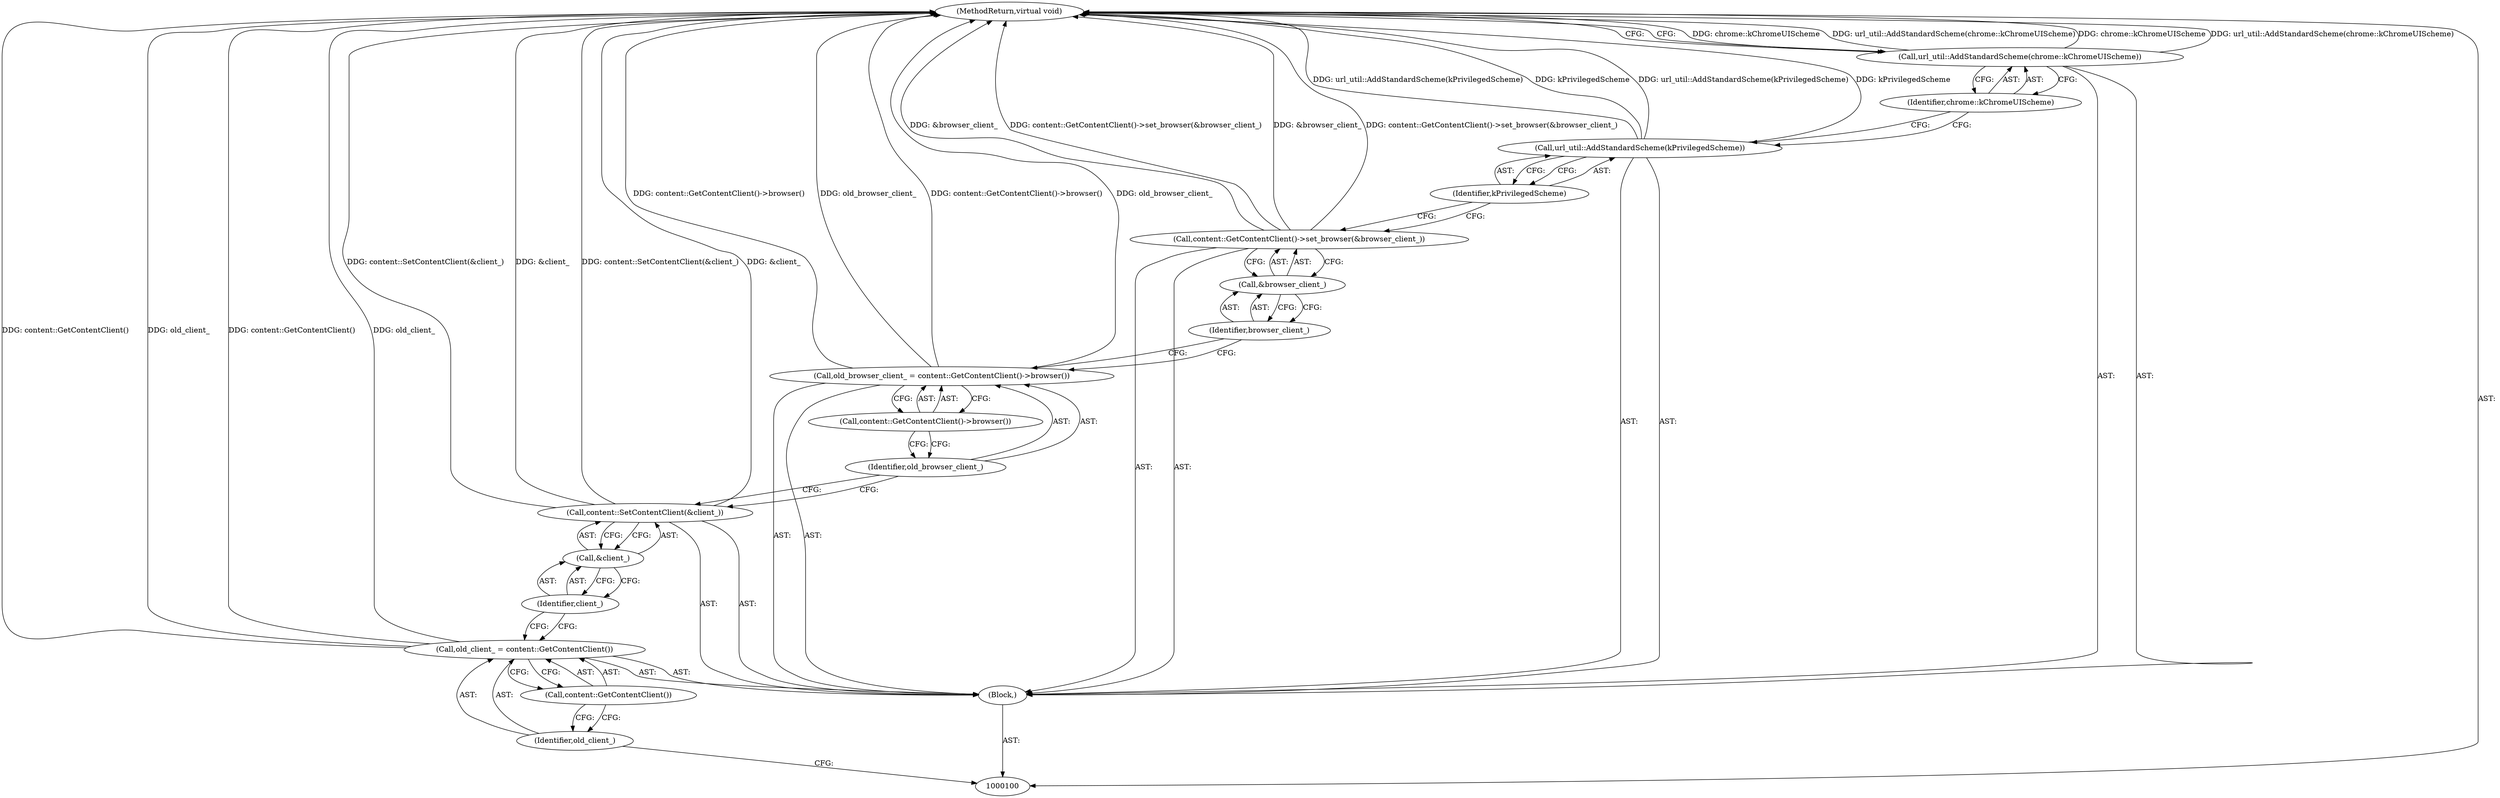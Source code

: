 digraph "0_Chrome_744c2a2d90c3c9a33c818e1ea4b7ccb5010663a0_3" {
"1000101" [label="(Block,)"];
"1000118" [label="(MethodReturn,virtual void)"];
"1000104" [label="(Call,content::GetContentClient())"];
"1000102" [label="(Call,old_client_ = content::GetContentClient())"];
"1000103" [label="(Identifier,old_client_)"];
"1000106" [label="(Call,&client_)"];
"1000107" [label="(Identifier,client_)"];
"1000105" [label="(Call,content::SetContentClient(&client_))"];
"1000110" [label="(Call,content::GetContentClient()->browser())"];
"1000108" [label="(Call,old_browser_client_ = content::GetContentClient()->browser())"];
"1000109" [label="(Identifier,old_browser_client_)"];
"1000112" [label="(Call,&browser_client_)"];
"1000113" [label="(Identifier,browser_client_)"];
"1000111" [label="(Call,content::GetContentClient()->set_browser(&browser_client_))"];
"1000115" [label="(Identifier,kPrivilegedScheme)"];
"1000114" [label="(Call,url_util::AddStandardScheme(kPrivilegedScheme))"];
"1000117" [label="(Identifier,chrome::kChromeUIScheme)"];
"1000116" [label="(Call,url_util::AddStandardScheme(chrome::kChromeUIScheme))"];
"1000101" -> "1000100"  [label="AST: "];
"1000102" -> "1000101"  [label="AST: "];
"1000105" -> "1000101"  [label="AST: "];
"1000108" -> "1000101"  [label="AST: "];
"1000111" -> "1000101"  [label="AST: "];
"1000114" -> "1000101"  [label="AST: "];
"1000116" -> "1000101"  [label="AST: "];
"1000118" -> "1000100"  [label="AST: "];
"1000118" -> "1000116"  [label="CFG: "];
"1000116" -> "1000118"  [label="DDG: chrome::kChromeUIScheme"];
"1000116" -> "1000118"  [label="DDG: url_util::AddStandardScheme(chrome::kChromeUIScheme)"];
"1000102" -> "1000118"  [label="DDG: content::GetContentClient()"];
"1000102" -> "1000118"  [label="DDG: old_client_"];
"1000105" -> "1000118"  [label="DDG: content::SetContentClient(&client_)"];
"1000105" -> "1000118"  [label="DDG: &client_"];
"1000114" -> "1000118"  [label="DDG: url_util::AddStandardScheme(kPrivilegedScheme)"];
"1000114" -> "1000118"  [label="DDG: kPrivilegedScheme"];
"1000108" -> "1000118"  [label="DDG: content::GetContentClient()->browser()"];
"1000108" -> "1000118"  [label="DDG: old_browser_client_"];
"1000111" -> "1000118"  [label="DDG: &browser_client_"];
"1000111" -> "1000118"  [label="DDG: content::GetContentClient()->set_browser(&browser_client_)"];
"1000104" -> "1000102"  [label="AST: "];
"1000104" -> "1000103"  [label="CFG: "];
"1000102" -> "1000104"  [label="CFG: "];
"1000102" -> "1000101"  [label="AST: "];
"1000102" -> "1000104"  [label="CFG: "];
"1000103" -> "1000102"  [label="AST: "];
"1000104" -> "1000102"  [label="AST: "];
"1000107" -> "1000102"  [label="CFG: "];
"1000102" -> "1000118"  [label="DDG: content::GetContentClient()"];
"1000102" -> "1000118"  [label="DDG: old_client_"];
"1000103" -> "1000102"  [label="AST: "];
"1000103" -> "1000100"  [label="CFG: "];
"1000104" -> "1000103"  [label="CFG: "];
"1000106" -> "1000105"  [label="AST: "];
"1000106" -> "1000107"  [label="CFG: "];
"1000107" -> "1000106"  [label="AST: "];
"1000105" -> "1000106"  [label="CFG: "];
"1000107" -> "1000106"  [label="AST: "];
"1000107" -> "1000102"  [label="CFG: "];
"1000106" -> "1000107"  [label="CFG: "];
"1000105" -> "1000101"  [label="AST: "];
"1000105" -> "1000106"  [label="CFG: "];
"1000106" -> "1000105"  [label="AST: "];
"1000109" -> "1000105"  [label="CFG: "];
"1000105" -> "1000118"  [label="DDG: content::SetContentClient(&client_)"];
"1000105" -> "1000118"  [label="DDG: &client_"];
"1000110" -> "1000108"  [label="AST: "];
"1000110" -> "1000109"  [label="CFG: "];
"1000108" -> "1000110"  [label="CFG: "];
"1000108" -> "1000101"  [label="AST: "];
"1000108" -> "1000110"  [label="CFG: "];
"1000109" -> "1000108"  [label="AST: "];
"1000110" -> "1000108"  [label="AST: "];
"1000113" -> "1000108"  [label="CFG: "];
"1000108" -> "1000118"  [label="DDG: content::GetContentClient()->browser()"];
"1000108" -> "1000118"  [label="DDG: old_browser_client_"];
"1000109" -> "1000108"  [label="AST: "];
"1000109" -> "1000105"  [label="CFG: "];
"1000110" -> "1000109"  [label="CFG: "];
"1000112" -> "1000111"  [label="AST: "];
"1000112" -> "1000113"  [label="CFG: "];
"1000113" -> "1000112"  [label="AST: "];
"1000111" -> "1000112"  [label="CFG: "];
"1000113" -> "1000112"  [label="AST: "];
"1000113" -> "1000108"  [label="CFG: "];
"1000112" -> "1000113"  [label="CFG: "];
"1000111" -> "1000101"  [label="AST: "];
"1000111" -> "1000112"  [label="CFG: "];
"1000112" -> "1000111"  [label="AST: "];
"1000115" -> "1000111"  [label="CFG: "];
"1000111" -> "1000118"  [label="DDG: &browser_client_"];
"1000111" -> "1000118"  [label="DDG: content::GetContentClient()->set_browser(&browser_client_)"];
"1000115" -> "1000114"  [label="AST: "];
"1000115" -> "1000111"  [label="CFG: "];
"1000114" -> "1000115"  [label="CFG: "];
"1000114" -> "1000101"  [label="AST: "];
"1000114" -> "1000115"  [label="CFG: "];
"1000115" -> "1000114"  [label="AST: "];
"1000117" -> "1000114"  [label="CFG: "];
"1000114" -> "1000118"  [label="DDG: url_util::AddStandardScheme(kPrivilegedScheme)"];
"1000114" -> "1000118"  [label="DDG: kPrivilegedScheme"];
"1000117" -> "1000116"  [label="AST: "];
"1000117" -> "1000114"  [label="CFG: "];
"1000116" -> "1000117"  [label="CFG: "];
"1000116" -> "1000101"  [label="AST: "];
"1000116" -> "1000117"  [label="CFG: "];
"1000117" -> "1000116"  [label="AST: "];
"1000118" -> "1000116"  [label="CFG: "];
"1000116" -> "1000118"  [label="DDG: chrome::kChromeUIScheme"];
"1000116" -> "1000118"  [label="DDG: url_util::AddStandardScheme(chrome::kChromeUIScheme)"];
}
